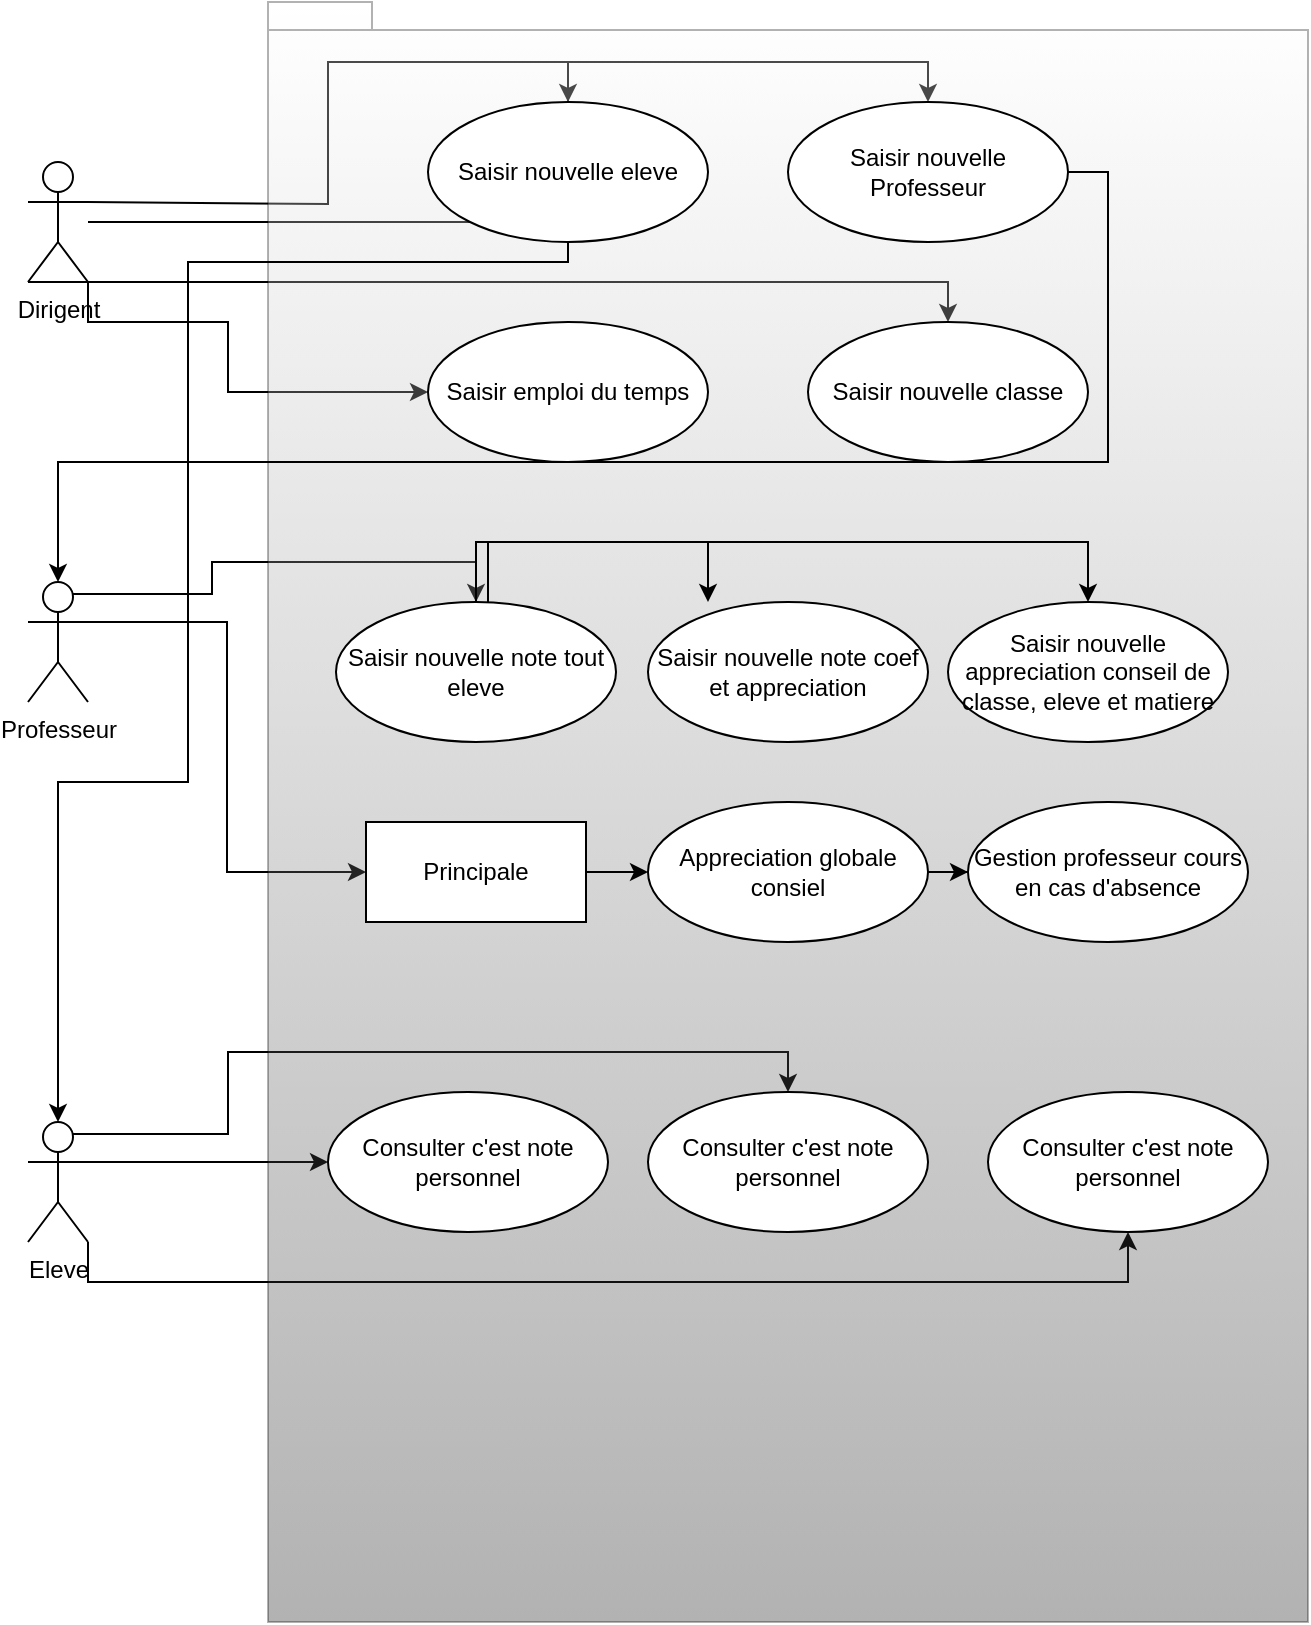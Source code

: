 <mxfile version="24.4.8" type="device">
  <diagram name="Page-1" id="MVxQ3956IfjSO76w0RWG">
    <mxGraphModel dx="989" dy="509" grid="1" gridSize="10" guides="1" tooltips="1" connect="1" arrows="1" fold="1" page="1" pageScale="1" pageWidth="827" pageHeight="1169" math="0" shadow="0">
      <root>
        <mxCell id="0" />
        <mxCell id="1" parent="0" />
        <mxCell id="p1JrFeeSWrtx5rFUCfjU-19" value="" style="edgeStyle=orthogonalEdgeStyle;rounded=0;orthogonalLoop=1;jettySize=auto;html=1;entryX=0.5;entryY=0;entryDx=0;entryDy=0;" edge="1" parent="1" target="p1JrFeeSWrtx5rFUCfjU-5">
          <mxGeometry relative="1" as="geometry">
            <mxPoint x="150" y="140.004" as="sourcePoint" />
            <mxPoint x="240" y="530.004" as="targetPoint" />
            <Array as="points">
              <mxPoint x="270" y="141" />
              <mxPoint x="270" y="70" />
              <mxPoint x="390" y="70" />
            </Array>
          </mxGeometry>
        </mxCell>
        <mxCell id="p1JrFeeSWrtx5rFUCfjU-20" value="" style="edgeStyle=orthogonalEdgeStyle;rounded=0;orthogonalLoop=1;jettySize=auto;html=1;entryX=0.5;entryY=0;entryDx=0;entryDy=0;" edge="1" parent="1" source="p1JrFeeSWrtx5rFUCfjU-1" target="p1JrFeeSWrtx5rFUCfjU-6">
          <mxGeometry relative="1" as="geometry">
            <Array as="points">
              <mxPoint x="390" y="150" />
              <mxPoint x="390" y="70" />
              <mxPoint x="570" y="70" />
            </Array>
          </mxGeometry>
        </mxCell>
        <mxCell id="p1JrFeeSWrtx5rFUCfjU-21" style="edgeStyle=orthogonalEdgeStyle;rounded=0;orthogonalLoop=1;jettySize=auto;html=1;exitX=1;exitY=1;exitDx=0;exitDy=0;exitPerimeter=0;" edge="1" parent="1" source="p1JrFeeSWrtx5rFUCfjU-1" target="p1JrFeeSWrtx5rFUCfjU-7">
          <mxGeometry relative="1" as="geometry">
            <Array as="points">
              <mxPoint x="150" y="200" />
              <mxPoint x="220" y="200" />
              <mxPoint x="220" y="235" />
            </Array>
          </mxGeometry>
        </mxCell>
        <mxCell id="p1JrFeeSWrtx5rFUCfjU-22" style="edgeStyle=orthogonalEdgeStyle;rounded=0;orthogonalLoop=1;jettySize=auto;html=1;exitX=0;exitY=1;exitDx=0;exitDy=0;exitPerimeter=0;entryX=0.5;entryY=0;entryDx=0;entryDy=0;" edge="1" parent="1" source="p1JrFeeSWrtx5rFUCfjU-1" target="p1JrFeeSWrtx5rFUCfjU-8">
          <mxGeometry relative="1" as="geometry">
            <Array as="points">
              <mxPoint x="580" y="180" />
            </Array>
          </mxGeometry>
        </mxCell>
        <mxCell id="p1JrFeeSWrtx5rFUCfjU-1" value="Dirigent" style="shape=umlActor;verticalLabelPosition=bottom;verticalAlign=top;html=1;outlineConnect=0;" vertex="1" parent="1">
          <mxGeometry x="120" y="120" width="30" height="60" as="geometry" />
        </mxCell>
        <mxCell id="p1JrFeeSWrtx5rFUCfjU-26" style="edgeStyle=orthogonalEdgeStyle;rounded=0;orthogonalLoop=1;jettySize=auto;html=1;exitX=1;exitY=0.333;exitDx=0;exitDy=0;exitPerimeter=0;entryX=0;entryY=0.5;entryDx=0;entryDy=0;" edge="1" parent="1" source="p1JrFeeSWrtx5rFUCfjU-2" target="p1JrFeeSWrtx5rFUCfjU-14">
          <mxGeometry relative="1" as="geometry" />
        </mxCell>
        <mxCell id="p1JrFeeSWrtx5rFUCfjU-27" style="edgeStyle=orthogonalEdgeStyle;rounded=0;orthogonalLoop=1;jettySize=auto;html=1;exitX=0.75;exitY=0.1;exitDx=0;exitDy=0;exitPerimeter=0;entryX=0.5;entryY=0;entryDx=0;entryDy=0;" edge="1" parent="1" source="p1JrFeeSWrtx5rFUCfjU-2" target="p1JrFeeSWrtx5rFUCfjU-11">
          <mxGeometry relative="1" as="geometry" />
        </mxCell>
        <mxCell id="p1JrFeeSWrtx5rFUCfjU-2" value="Professeur" style="shape=umlActor;verticalLabelPosition=bottom;verticalAlign=top;html=1;outlineConnect=0;" vertex="1" parent="1">
          <mxGeometry x="120" y="330" width="30" height="60" as="geometry" />
        </mxCell>
        <mxCell id="p1JrFeeSWrtx5rFUCfjU-25" style="edgeStyle=orthogonalEdgeStyle;rounded=0;orthogonalLoop=1;jettySize=auto;html=1;exitX=1;exitY=0.333;exitDx=0;exitDy=0;exitPerimeter=0;entryX=0;entryY=0.5;entryDx=0;entryDy=0;" edge="1" parent="1" source="p1JrFeeSWrtx5rFUCfjU-3" target="p1JrFeeSWrtx5rFUCfjU-18">
          <mxGeometry relative="1" as="geometry" />
        </mxCell>
        <mxCell id="p1JrFeeSWrtx5rFUCfjU-38" style="edgeStyle=orthogonalEdgeStyle;rounded=0;orthogonalLoop=1;jettySize=auto;html=1;exitX=0.75;exitY=0.1;exitDx=0;exitDy=0;exitPerimeter=0;entryX=0.5;entryY=0;entryDx=0;entryDy=0;" edge="1" parent="1" source="p1JrFeeSWrtx5rFUCfjU-3" target="p1JrFeeSWrtx5rFUCfjU-34">
          <mxGeometry relative="1" as="geometry">
            <Array as="points">
              <mxPoint x="220" y="606" />
              <mxPoint x="220" y="565" />
              <mxPoint x="500" y="565" />
            </Array>
          </mxGeometry>
        </mxCell>
        <mxCell id="p1JrFeeSWrtx5rFUCfjU-39" style="edgeStyle=orthogonalEdgeStyle;rounded=0;orthogonalLoop=1;jettySize=auto;html=1;exitX=1;exitY=1;exitDx=0;exitDy=0;exitPerimeter=0;entryX=0.5;entryY=1;entryDx=0;entryDy=0;" edge="1" parent="1" source="p1JrFeeSWrtx5rFUCfjU-3" target="p1JrFeeSWrtx5rFUCfjU-35">
          <mxGeometry relative="1" as="geometry" />
        </mxCell>
        <mxCell id="p1JrFeeSWrtx5rFUCfjU-3" value="Eleve" style="shape=umlActor;verticalLabelPosition=bottom;verticalAlign=top;html=1;outlineConnect=0;" vertex="1" parent="1">
          <mxGeometry x="120" y="600" width="30" height="60" as="geometry" />
        </mxCell>
        <mxCell id="p1JrFeeSWrtx5rFUCfjU-4" value="" style="shape=folder;fontStyle=1;spacingTop=10;tabWidth=40;tabHeight=14;tabPosition=left;html=1;whiteSpace=wrap;fillColor=default;gradientColor=default;opacity=30;" vertex="1" parent="1">
          <mxGeometry x="240" y="40" width="520" height="810" as="geometry" />
        </mxCell>
        <mxCell id="p1JrFeeSWrtx5rFUCfjU-24" style="edgeStyle=orthogonalEdgeStyle;rounded=0;orthogonalLoop=1;jettySize=auto;html=1;exitX=0.5;exitY=1;exitDx=0;exitDy=0;" edge="1" parent="1" source="p1JrFeeSWrtx5rFUCfjU-5" target="p1JrFeeSWrtx5rFUCfjU-3">
          <mxGeometry relative="1" as="geometry">
            <Array as="points">
              <mxPoint x="390" y="170" />
              <mxPoint x="200" y="170" />
              <mxPoint x="200" y="430" />
              <mxPoint x="135" y="430" />
            </Array>
          </mxGeometry>
        </mxCell>
        <mxCell id="p1JrFeeSWrtx5rFUCfjU-5" value="Saisir nouvelle eleve" style="ellipse;whiteSpace=wrap;html=1;" vertex="1" parent="1">
          <mxGeometry x="320" y="90" width="140" height="70" as="geometry" />
        </mxCell>
        <mxCell id="p1JrFeeSWrtx5rFUCfjU-23" style="edgeStyle=orthogonalEdgeStyle;rounded=0;orthogonalLoop=1;jettySize=auto;html=1;exitX=1;exitY=0.5;exitDx=0;exitDy=0;" edge="1" parent="1" source="p1JrFeeSWrtx5rFUCfjU-6" target="p1JrFeeSWrtx5rFUCfjU-2">
          <mxGeometry relative="1" as="geometry">
            <Array as="points">
              <mxPoint x="660" y="125" />
              <mxPoint x="660" y="270" />
              <mxPoint x="135" y="270" />
            </Array>
          </mxGeometry>
        </mxCell>
        <mxCell id="p1JrFeeSWrtx5rFUCfjU-6" value="Saisir nouvelle Professeur" style="ellipse;whiteSpace=wrap;html=1;" vertex="1" parent="1">
          <mxGeometry x="500" y="90" width="140" height="70" as="geometry" />
        </mxCell>
        <mxCell id="p1JrFeeSWrtx5rFUCfjU-7" value="Saisir emploi du temps" style="ellipse;whiteSpace=wrap;html=1;" vertex="1" parent="1">
          <mxGeometry x="320" y="200" width="140" height="70" as="geometry" />
        </mxCell>
        <mxCell id="p1JrFeeSWrtx5rFUCfjU-8" value="Saisir nouvelle classe" style="ellipse;whiteSpace=wrap;html=1;" vertex="1" parent="1">
          <mxGeometry x="510" y="200" width="140" height="70" as="geometry" />
        </mxCell>
        <mxCell id="p1JrFeeSWrtx5rFUCfjU-30" style="edgeStyle=orthogonalEdgeStyle;rounded=0;orthogonalLoop=1;jettySize=auto;html=1;exitX=0.5;exitY=0;exitDx=0;exitDy=0;entryX=0.5;entryY=0;entryDx=0;entryDy=0;" edge="1" parent="1" source="p1JrFeeSWrtx5rFUCfjU-11" target="p1JrFeeSWrtx5rFUCfjU-13">
          <mxGeometry relative="1" as="geometry">
            <Array as="points">
              <mxPoint x="344" y="310" />
              <mxPoint x="650" y="310" />
            </Array>
          </mxGeometry>
        </mxCell>
        <mxCell id="p1JrFeeSWrtx5rFUCfjU-33" style="edgeStyle=orthogonalEdgeStyle;rounded=0;orthogonalLoop=1;jettySize=auto;html=1;exitX=1;exitY=0;exitDx=0;exitDy=0;entryX=0.5;entryY=0;entryDx=0;entryDy=0;" edge="1" parent="1">
          <mxGeometry relative="1" as="geometry">
            <mxPoint x="353.743" y="350.375" as="sourcePoint" />
            <mxPoint x="460.0" y="340" as="targetPoint" />
            <Array as="points">
              <mxPoint x="350" y="350" />
              <mxPoint x="350" y="310" />
              <mxPoint x="460" y="310" />
            </Array>
          </mxGeometry>
        </mxCell>
        <mxCell id="p1JrFeeSWrtx5rFUCfjU-11" value="Saisir nouvelle note tout eleve" style="ellipse;whiteSpace=wrap;html=1;" vertex="1" parent="1">
          <mxGeometry x="274" y="340" width="140" height="70" as="geometry" />
        </mxCell>
        <mxCell id="p1JrFeeSWrtx5rFUCfjU-12" value="Saisir nouvelle note coef et appreciation" style="ellipse;whiteSpace=wrap;html=1;" vertex="1" parent="1">
          <mxGeometry x="430" y="340" width="140" height="70" as="geometry" />
        </mxCell>
        <mxCell id="p1JrFeeSWrtx5rFUCfjU-13" value="Saisir nouvelle appreciation conseil de classe, eleve et matiere" style="ellipse;whiteSpace=wrap;html=1;" vertex="1" parent="1">
          <mxGeometry x="580" y="340" width="140" height="70" as="geometry" />
        </mxCell>
        <mxCell id="p1JrFeeSWrtx5rFUCfjU-28" style="edgeStyle=orthogonalEdgeStyle;rounded=0;orthogonalLoop=1;jettySize=auto;html=1;exitX=1;exitY=0.5;exitDx=0;exitDy=0;" edge="1" parent="1" source="p1JrFeeSWrtx5rFUCfjU-14" target="p1JrFeeSWrtx5rFUCfjU-15">
          <mxGeometry relative="1" as="geometry" />
        </mxCell>
        <mxCell id="p1JrFeeSWrtx5rFUCfjU-14" value="Principale" style="html=1;whiteSpace=wrap;" vertex="1" parent="1">
          <mxGeometry x="289" y="450" width="110" height="50" as="geometry" />
        </mxCell>
        <mxCell id="p1JrFeeSWrtx5rFUCfjU-29" style="edgeStyle=orthogonalEdgeStyle;rounded=0;orthogonalLoop=1;jettySize=auto;html=1;exitX=1;exitY=0.5;exitDx=0;exitDy=0;" edge="1" parent="1" source="p1JrFeeSWrtx5rFUCfjU-15" target="p1JrFeeSWrtx5rFUCfjU-16">
          <mxGeometry relative="1" as="geometry" />
        </mxCell>
        <mxCell id="p1JrFeeSWrtx5rFUCfjU-15" value="Appreciation globale consiel" style="ellipse;whiteSpace=wrap;html=1;" vertex="1" parent="1">
          <mxGeometry x="430" y="440" width="140" height="70" as="geometry" />
        </mxCell>
        <mxCell id="p1JrFeeSWrtx5rFUCfjU-16" value="Gestion professeur cours en cas d&#39;absence" style="ellipse;whiteSpace=wrap;html=1;" vertex="1" parent="1">
          <mxGeometry x="590" y="440" width="140" height="70" as="geometry" />
        </mxCell>
        <mxCell id="p1JrFeeSWrtx5rFUCfjU-18" value="Consulter c&#39;est note personnel" style="ellipse;whiteSpace=wrap;html=1;" vertex="1" parent="1">
          <mxGeometry x="270" y="585" width="140" height="70" as="geometry" />
        </mxCell>
        <mxCell id="p1JrFeeSWrtx5rFUCfjU-34" value="Consulter c&#39;est note personnel" style="ellipse;whiteSpace=wrap;html=1;" vertex="1" parent="1">
          <mxGeometry x="430" y="585" width="140" height="70" as="geometry" />
        </mxCell>
        <mxCell id="p1JrFeeSWrtx5rFUCfjU-35" value="Consulter c&#39;est note personnel" style="ellipse;whiteSpace=wrap;html=1;" vertex="1" parent="1">
          <mxGeometry x="600" y="585" width="140" height="70" as="geometry" />
        </mxCell>
      </root>
    </mxGraphModel>
  </diagram>
</mxfile>
